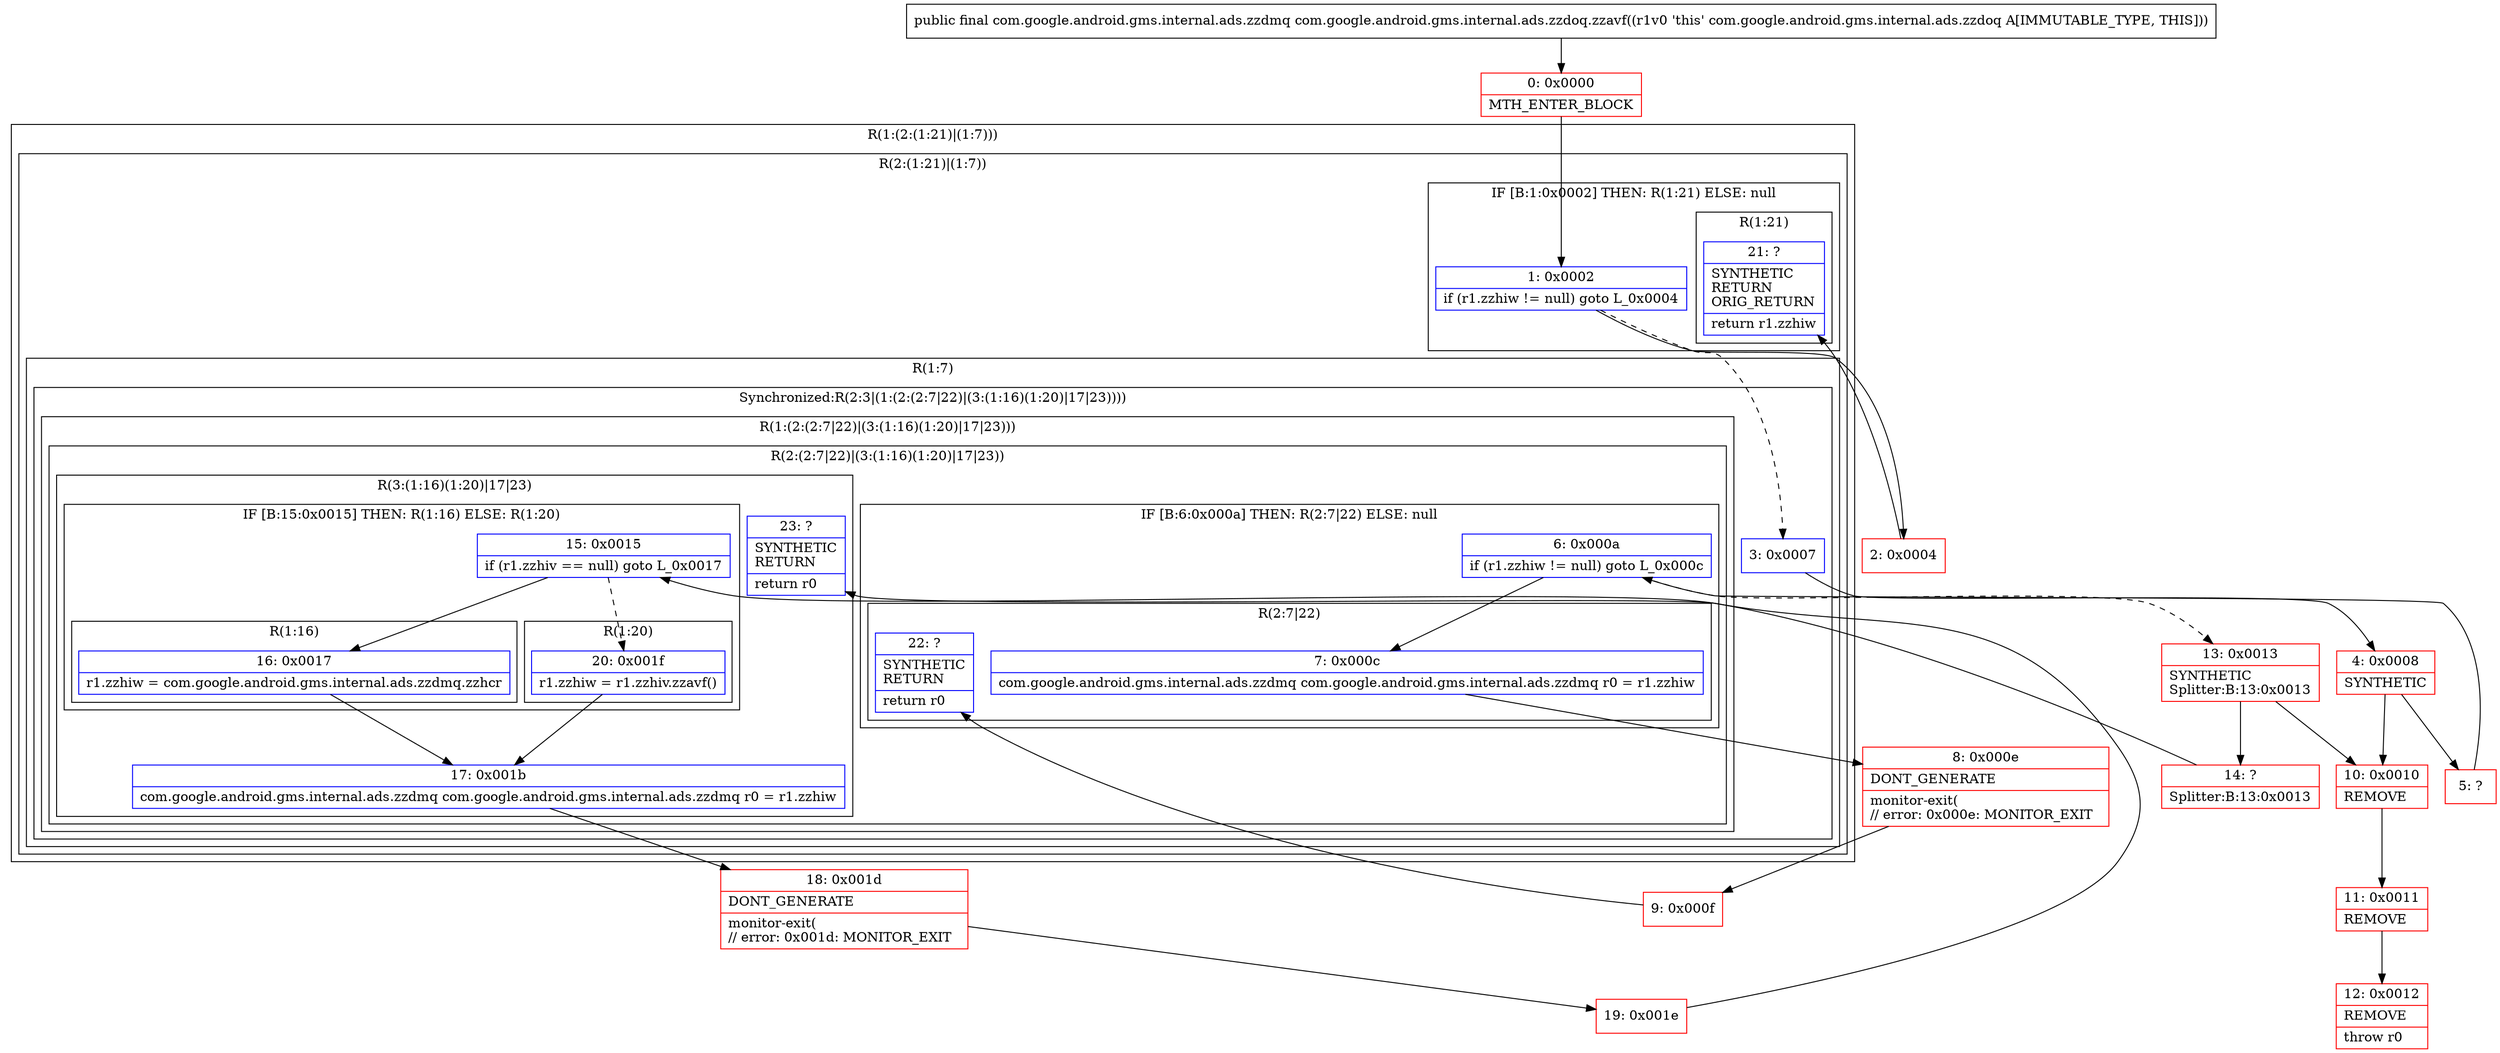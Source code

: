 digraph "CFG forcom.google.android.gms.internal.ads.zzdoq.zzavf()Lcom\/google\/android\/gms\/internal\/ads\/zzdmq;" {
subgraph cluster_Region_717354629 {
label = "R(1:(2:(1:21)|(1:7)))";
node [shape=record,color=blue];
subgraph cluster_Region_1426921673 {
label = "R(2:(1:21)|(1:7))";
node [shape=record,color=blue];
subgraph cluster_IfRegion_609557466 {
label = "IF [B:1:0x0002] THEN: R(1:21) ELSE: null";
node [shape=record,color=blue];
Node_1 [shape=record,label="{1\:\ 0x0002|if (r1.zzhiw != null) goto L_0x0004\l}"];
subgraph cluster_Region_1234606021 {
label = "R(1:21)";
node [shape=record,color=blue];
Node_21 [shape=record,label="{21\:\ ?|SYNTHETIC\lRETURN\lORIG_RETURN\l|return r1.zzhiw\l}"];
}
}
subgraph cluster_Region_1824925100 {
label = "R(1:7)";
node [shape=record,color=blue];
subgraph cluster_SynchronizedRegion_1370530733 {
label = "Synchronized:R(2:3|(1:(2:(2:7|22)|(3:(1:16)(1:20)|17|23))))";
node [shape=record,color=blue];
Node_3 [shape=record,label="{3\:\ 0x0007}"];
subgraph cluster_Region_1572333962 {
label = "R(1:(2:(2:7|22)|(3:(1:16)(1:20)|17|23)))";
node [shape=record,color=blue];
subgraph cluster_Region_551707974 {
label = "R(2:(2:7|22)|(3:(1:16)(1:20)|17|23))";
node [shape=record,color=blue];
subgraph cluster_IfRegion_2111102899 {
label = "IF [B:6:0x000a] THEN: R(2:7|22) ELSE: null";
node [shape=record,color=blue];
Node_6 [shape=record,label="{6\:\ 0x000a|if (r1.zzhiw != null) goto L_0x000c\l}"];
subgraph cluster_Region_576498325 {
label = "R(2:7|22)";
node [shape=record,color=blue];
Node_7 [shape=record,label="{7\:\ 0x000c|com.google.android.gms.internal.ads.zzdmq com.google.android.gms.internal.ads.zzdmq r0 = r1.zzhiw\l}"];
Node_22 [shape=record,label="{22\:\ ?|SYNTHETIC\lRETURN\l|return r0\l}"];
}
}
subgraph cluster_Region_81620848 {
label = "R(3:(1:16)(1:20)|17|23)";
node [shape=record,color=blue];
subgraph cluster_IfRegion_699250287 {
label = "IF [B:15:0x0015] THEN: R(1:16) ELSE: R(1:20)";
node [shape=record,color=blue];
Node_15 [shape=record,label="{15\:\ 0x0015|if (r1.zzhiv == null) goto L_0x0017\l}"];
subgraph cluster_Region_1261756777 {
label = "R(1:16)";
node [shape=record,color=blue];
Node_16 [shape=record,label="{16\:\ 0x0017|r1.zzhiw = com.google.android.gms.internal.ads.zzdmq.zzhcr\l}"];
}
subgraph cluster_Region_2018469148 {
label = "R(1:20)";
node [shape=record,color=blue];
Node_20 [shape=record,label="{20\:\ 0x001f|r1.zzhiw = r1.zzhiv.zzavf()\l}"];
}
}
Node_17 [shape=record,label="{17\:\ 0x001b|com.google.android.gms.internal.ads.zzdmq com.google.android.gms.internal.ads.zzdmq r0 = r1.zzhiw\l}"];
Node_23 [shape=record,label="{23\:\ ?|SYNTHETIC\lRETURN\l|return r0\l}"];
}
}
}
}
}
}
}
Node_0 [shape=record,color=red,label="{0\:\ 0x0000|MTH_ENTER_BLOCK\l}"];
Node_2 [shape=record,color=red,label="{2\:\ 0x0004}"];
Node_4 [shape=record,color=red,label="{4\:\ 0x0008|SYNTHETIC\l}"];
Node_5 [shape=record,color=red,label="{5\:\ ?}"];
Node_8 [shape=record,color=red,label="{8\:\ 0x000e|DONT_GENERATE\l|monitor\-exit(\l\/\/ error: 0x000e: MONITOR_EXIT  \l}"];
Node_9 [shape=record,color=red,label="{9\:\ 0x000f}"];
Node_10 [shape=record,color=red,label="{10\:\ 0x0010|REMOVE\l}"];
Node_11 [shape=record,color=red,label="{11\:\ 0x0011|REMOVE\l}"];
Node_12 [shape=record,color=red,label="{12\:\ 0x0012|REMOVE\l|throw r0\l}"];
Node_13 [shape=record,color=red,label="{13\:\ 0x0013|SYNTHETIC\lSplitter:B:13:0x0013\l}"];
Node_14 [shape=record,color=red,label="{14\:\ ?|Splitter:B:13:0x0013\l}"];
Node_18 [shape=record,color=red,label="{18\:\ 0x001d|DONT_GENERATE\l|monitor\-exit(\l\/\/ error: 0x001d: MONITOR_EXIT  \l}"];
Node_19 [shape=record,color=red,label="{19\:\ 0x001e}"];
MethodNode[shape=record,label="{public final com.google.android.gms.internal.ads.zzdmq com.google.android.gms.internal.ads.zzdoq.zzavf((r1v0 'this' com.google.android.gms.internal.ads.zzdoq A[IMMUTABLE_TYPE, THIS])) }"];
MethodNode -> Node_0;
Node_1 -> Node_2;
Node_1 -> Node_3[style=dashed];
Node_3 -> Node_4;
Node_6 -> Node_7;
Node_6 -> Node_13[style=dashed];
Node_7 -> Node_8;
Node_15 -> Node_16;
Node_15 -> Node_20[style=dashed];
Node_16 -> Node_17;
Node_20 -> Node_17;
Node_17 -> Node_18;
Node_0 -> Node_1;
Node_2 -> Node_21;
Node_4 -> Node_5;
Node_4 -> Node_10;
Node_5 -> Node_6;
Node_8 -> Node_9;
Node_9 -> Node_22;
Node_10 -> Node_11;
Node_11 -> Node_12;
Node_13 -> Node_14;
Node_13 -> Node_10;
Node_14 -> Node_15;
Node_18 -> Node_19;
Node_19 -> Node_23;
}

